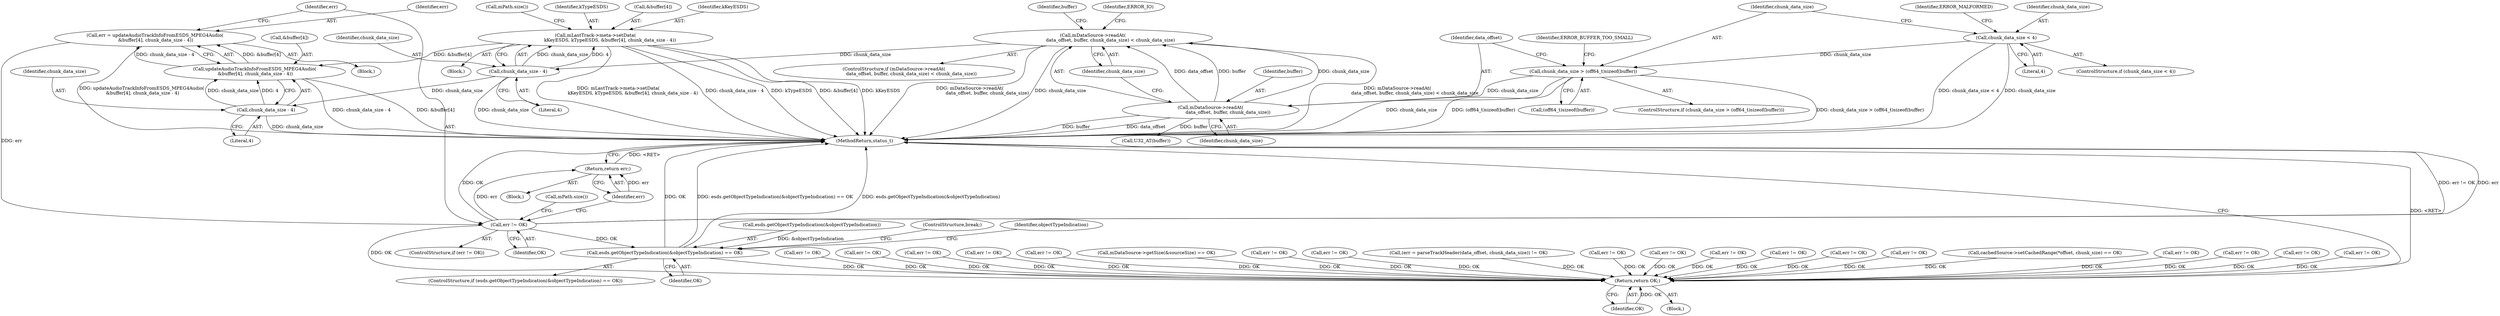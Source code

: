 digraph "0_Android_8a3a2f6ea7defe1a81bb32b3c9f3537f84749b9d@API" {
"1002687" [label="(Call,err = updateAudioTrackInfoFromESDS_MPEG4Audio(\n &buffer[4], chunk_data_size - 4))"];
"1002689" [label="(Call,updateAudioTrackInfoFromESDS_MPEG4Audio(\n &buffer[4], chunk_data_size - 4))"];
"1002659" [label="(Call,mLastTrack->meta->setData(\n                    kKeyESDS, kTypeESDS, &buffer[4], chunk_data_size - 4))"];
"1002666" [label="(Call,chunk_data_size - 4)"];
"1002636" [label="(Call,mDataSource->readAt(\n                        data_offset, buffer, chunk_data_size) < chunk_data_size)"];
"1002637" [label="(Call,mDataSource->readAt(\n                        data_offset, buffer, chunk_data_size))"];
"1002626" [label="(Call,chunk_data_size > (off64_t)sizeof(buffer))"];
"1002618" [label="(Call,chunk_data_size < 4)"];
"1002694" [label="(Call,chunk_data_size - 4)"];
"1002698" [label="(Call,err != OK)"];
"1002702" [label="(Return,return err;)"];
"1002724" [label="(Call,esds.getObjectTypeIndication(&objectTypeIndication) == OK)"];
"1003901" [label="(Return,return OK;)"];
"1003710" [label="(Call,err != OK)"];
"1002627" [label="(Identifier,chunk_data_size)"];
"1002672" [label="(Call,mPath.size())"];
"1002725" [label="(Call,esds.getObjectTypeIndication(&objectTypeIndication))"];
"1003902" [label="(Identifier,OK)"];
"1003432" [label="(Call,err != OK)"];
"1003063" [label="(Call,err != OK)"];
"1002524" [label="(Call,err != OK)"];
"1002638" [label="(Identifier,data_offset)"];
"1002620" [label="(Literal,4)"];
"1002555" [label="(Call,err != OK)"];
"1002666" [label="(Call,chunk_data_size - 4)"];
"1002695" [label="(Identifier,chunk_data_size)"];
"1002661" [label="(Identifier,kTypeESDS)"];
"1002623" [label="(Identifier,ERROR_MALFORMED)"];
"1002696" [label="(Literal,4)"];
"1002659" [label="(Call,mLastTrack->meta->setData(\n                    kKeyESDS, kTypeESDS, &buffer[4], chunk_data_size - 4))"];
"1002626" [label="(Call,chunk_data_size > (off64_t)sizeof(buffer))"];
"1000224" [label="(Call,mDataSource->getSize(&sourceSize) == OK)"];
"1002742" [label="(ControlStructure,break;)"];
"1002641" [label="(Identifier,chunk_data_size)"];
"1003901" [label="(Return,return OK;)"];
"1001661" [label="(Call,err != OK)"];
"1002689" [label="(Call,updateAudioTrackInfoFromESDS_MPEG4Audio(\n &buffer[4], chunk_data_size - 4))"];
"1002628" [label="(Call,(off64_t)sizeof(buffer))"];
"1002619" [label="(Identifier,chunk_data_size)"];
"1002697" [label="(ControlStructure,if (err != OK))"];
"1002707" [label="(Call,mPath.size())"];
"1002701" [label="(Block,)"];
"1002667" [label="(Identifier,chunk_data_size)"];
"1002724" [label="(Call,esds.getObjectTypeIndication(&objectTypeIndication) == OK)"];
"1002668" [label="(Literal,4)"];
"1002250" [label="(Call,err != OK)"];
"1002685" [label="(Block,)"];
"1001154" [label="(Call,(err = parseTrackHeader(data_offset, chunk_data_size)) != OK)"];
"1002612" [label="(Block,)"];
"1002647" [label="(Call,U32_AT(buffer))"];
"1002723" [label="(ControlStructure,if (esds.getObjectTypeIndication(&objectTypeIndication) == OK))"];
"1002699" [label="(Identifier,err)"];
"1002733" [label="(Identifier,objectTypeIndication)"];
"1002635" [label="(ControlStructure,if (mDataSource->readAt(\n                        data_offset, buffer, chunk_data_size) < chunk_data_size))"];
"1002702" [label="(Return,return err;)"];
"1002618" [label="(Call,chunk_data_size < 4)"];
"1002728" [label="(Identifier,OK)"];
"1002205" [label="(Call,err != OK)"];
"1003890" [label="(Call,err != OK)"];
"1002636" [label="(Call,mDataSource->readAt(\n                        data_offset, buffer, chunk_data_size) < chunk_data_size)"];
"1002662" [label="(Call,&buffer[4])"];
"1002700" [label="(Identifier,OK)"];
"1002639" [label="(Identifier,buffer)"];
"1003730" [label="(Call,err != OK)"];
"1000717" [label="(Call,err != OK)"];
"1002617" [label="(ControlStructure,if (chunk_data_size < 4))"];
"1002134" [label="(Call,err != OK)"];
"1002687" [label="(Call,err = updateAudioTrackInfoFromESDS_MPEG4Audio(\n &buffer[4], chunk_data_size - 4))"];
"1002688" [label="(Identifier,err)"];
"1002660" [label="(Identifier,kKeyESDS)"];
"1002637" [label="(Call,mDataSource->readAt(\n                        data_offset, buffer, chunk_data_size))"];
"1002648" [label="(Identifier,buffer)"];
"1001997" [label="(Call,err != OK)"];
"1000505" [label="(Call,cachedSource->setCachedRange(*offset, chunk_size) == OK)"];
"1003028" [label="(Call,err != OK)"];
"1002694" [label="(Call,chunk_data_size - 4)"];
"1002493" [label="(Call,err != OK)"];
"1002690" [label="(Call,&buffer[4])"];
"1002698" [label="(Call,err != OK)"];
"1002625" [label="(ControlStructure,if (chunk_data_size > (off64_t)sizeof(buffer)))"];
"1000620" [label="(Call,err != OK)"];
"1002634" [label="(Identifier,ERROR_BUFFER_TOO_SMALL)"];
"1002174" [label="(Call,err != OK)"];
"1000118" [label="(Block,)"];
"1002703" [label="(Identifier,err)"];
"1002644" [label="(Identifier,ERROR_IO)"];
"1002640" [label="(Identifier,chunk_data_size)"];
"1003903" [label="(MethodReturn,status_t)"];
"1002687" -> "1002685"  [label="AST: "];
"1002687" -> "1002689"  [label="CFG: "];
"1002688" -> "1002687"  [label="AST: "];
"1002689" -> "1002687"  [label="AST: "];
"1002699" -> "1002687"  [label="CFG: "];
"1002687" -> "1003903"  [label="DDG: updateAudioTrackInfoFromESDS_MPEG4Audio(\n &buffer[4], chunk_data_size - 4)"];
"1002689" -> "1002687"  [label="DDG: &buffer[4]"];
"1002689" -> "1002687"  [label="DDG: chunk_data_size - 4"];
"1002687" -> "1002698"  [label="DDG: err"];
"1002689" -> "1002694"  [label="CFG: "];
"1002690" -> "1002689"  [label="AST: "];
"1002694" -> "1002689"  [label="AST: "];
"1002689" -> "1003903"  [label="DDG: chunk_data_size - 4"];
"1002689" -> "1003903"  [label="DDG: &buffer[4]"];
"1002659" -> "1002689"  [label="DDG: &buffer[4]"];
"1002694" -> "1002689"  [label="DDG: chunk_data_size"];
"1002694" -> "1002689"  [label="DDG: 4"];
"1002659" -> "1002612"  [label="AST: "];
"1002659" -> "1002666"  [label="CFG: "];
"1002660" -> "1002659"  [label="AST: "];
"1002661" -> "1002659"  [label="AST: "];
"1002662" -> "1002659"  [label="AST: "];
"1002666" -> "1002659"  [label="AST: "];
"1002672" -> "1002659"  [label="CFG: "];
"1002659" -> "1003903"  [label="DDG: mLastTrack->meta->setData(\n                    kKeyESDS, kTypeESDS, &buffer[4], chunk_data_size - 4)"];
"1002659" -> "1003903"  [label="DDG: chunk_data_size - 4"];
"1002659" -> "1003903"  [label="DDG: kTypeESDS"];
"1002659" -> "1003903"  [label="DDG: &buffer[4]"];
"1002659" -> "1003903"  [label="DDG: kKeyESDS"];
"1002666" -> "1002659"  [label="DDG: chunk_data_size"];
"1002666" -> "1002659"  [label="DDG: 4"];
"1002666" -> "1002668"  [label="CFG: "];
"1002667" -> "1002666"  [label="AST: "];
"1002668" -> "1002666"  [label="AST: "];
"1002666" -> "1003903"  [label="DDG: chunk_data_size"];
"1002636" -> "1002666"  [label="DDG: chunk_data_size"];
"1002666" -> "1002694"  [label="DDG: chunk_data_size"];
"1002636" -> "1002635"  [label="AST: "];
"1002636" -> "1002641"  [label="CFG: "];
"1002637" -> "1002636"  [label="AST: "];
"1002641" -> "1002636"  [label="AST: "];
"1002644" -> "1002636"  [label="CFG: "];
"1002648" -> "1002636"  [label="CFG: "];
"1002636" -> "1003903"  [label="DDG: mDataSource->readAt(\n                        data_offset, buffer, chunk_data_size) < chunk_data_size"];
"1002636" -> "1003903"  [label="DDG: mDataSource->readAt(\n                        data_offset, buffer, chunk_data_size)"];
"1002636" -> "1003903"  [label="DDG: chunk_data_size"];
"1002637" -> "1002636"  [label="DDG: data_offset"];
"1002637" -> "1002636"  [label="DDG: buffer"];
"1002637" -> "1002636"  [label="DDG: chunk_data_size"];
"1002637" -> "1002640"  [label="CFG: "];
"1002638" -> "1002637"  [label="AST: "];
"1002639" -> "1002637"  [label="AST: "];
"1002640" -> "1002637"  [label="AST: "];
"1002641" -> "1002637"  [label="CFG: "];
"1002637" -> "1003903"  [label="DDG: buffer"];
"1002637" -> "1003903"  [label="DDG: data_offset"];
"1002626" -> "1002637"  [label="DDG: chunk_data_size"];
"1002637" -> "1002647"  [label="DDG: buffer"];
"1002626" -> "1002625"  [label="AST: "];
"1002626" -> "1002628"  [label="CFG: "];
"1002627" -> "1002626"  [label="AST: "];
"1002628" -> "1002626"  [label="AST: "];
"1002634" -> "1002626"  [label="CFG: "];
"1002638" -> "1002626"  [label="CFG: "];
"1002626" -> "1003903"  [label="DDG: (off64_t)sizeof(buffer)"];
"1002626" -> "1003903"  [label="DDG: chunk_data_size > (off64_t)sizeof(buffer)"];
"1002626" -> "1003903"  [label="DDG: chunk_data_size"];
"1002618" -> "1002626"  [label="DDG: chunk_data_size"];
"1002618" -> "1002617"  [label="AST: "];
"1002618" -> "1002620"  [label="CFG: "];
"1002619" -> "1002618"  [label="AST: "];
"1002620" -> "1002618"  [label="AST: "];
"1002623" -> "1002618"  [label="CFG: "];
"1002627" -> "1002618"  [label="CFG: "];
"1002618" -> "1003903"  [label="DDG: chunk_data_size < 4"];
"1002618" -> "1003903"  [label="DDG: chunk_data_size"];
"1002694" -> "1002696"  [label="CFG: "];
"1002695" -> "1002694"  [label="AST: "];
"1002696" -> "1002694"  [label="AST: "];
"1002694" -> "1003903"  [label="DDG: chunk_data_size"];
"1002698" -> "1002697"  [label="AST: "];
"1002698" -> "1002700"  [label="CFG: "];
"1002699" -> "1002698"  [label="AST: "];
"1002700" -> "1002698"  [label="AST: "];
"1002703" -> "1002698"  [label="CFG: "];
"1002707" -> "1002698"  [label="CFG: "];
"1002698" -> "1003903"  [label="DDG: err != OK"];
"1002698" -> "1003903"  [label="DDG: err"];
"1002698" -> "1003903"  [label="DDG: OK"];
"1002698" -> "1002702"  [label="DDG: err"];
"1002698" -> "1002724"  [label="DDG: OK"];
"1002698" -> "1003901"  [label="DDG: OK"];
"1002702" -> "1002701"  [label="AST: "];
"1002702" -> "1002703"  [label="CFG: "];
"1002703" -> "1002702"  [label="AST: "];
"1003903" -> "1002702"  [label="CFG: "];
"1002702" -> "1003903"  [label="DDG: <RET>"];
"1002703" -> "1002702"  [label="DDG: err"];
"1002724" -> "1002723"  [label="AST: "];
"1002724" -> "1002728"  [label="CFG: "];
"1002725" -> "1002724"  [label="AST: "];
"1002728" -> "1002724"  [label="AST: "];
"1002733" -> "1002724"  [label="CFG: "];
"1002742" -> "1002724"  [label="CFG: "];
"1002724" -> "1003903"  [label="DDG: OK"];
"1002724" -> "1003903"  [label="DDG: esds.getObjectTypeIndication(&objectTypeIndication) == OK"];
"1002724" -> "1003903"  [label="DDG: esds.getObjectTypeIndication(&objectTypeIndication)"];
"1002725" -> "1002724"  [label="DDG: &objectTypeIndication"];
"1002724" -> "1003901"  [label="DDG: OK"];
"1003901" -> "1000118"  [label="AST: "];
"1003901" -> "1003902"  [label="CFG: "];
"1003902" -> "1003901"  [label="AST: "];
"1003903" -> "1003901"  [label="CFG: "];
"1003901" -> "1003903"  [label="DDG: <RET>"];
"1003902" -> "1003901"  [label="DDG: OK"];
"1000620" -> "1003901"  [label="DDG: OK"];
"1003063" -> "1003901"  [label="DDG: OK"];
"1003730" -> "1003901"  [label="DDG: OK"];
"1001997" -> "1003901"  [label="DDG: OK"];
"1001154" -> "1003901"  [label="DDG: OK"];
"1001661" -> "1003901"  [label="DDG: OK"];
"1000505" -> "1003901"  [label="DDG: OK"];
"1002134" -> "1003901"  [label="DDG: OK"];
"1002555" -> "1003901"  [label="DDG: OK"];
"1002493" -> "1003901"  [label="DDG: OK"];
"1002250" -> "1003901"  [label="DDG: OK"];
"1002205" -> "1003901"  [label="DDG: OK"];
"1003710" -> "1003901"  [label="DDG: OK"];
"1003028" -> "1003901"  [label="DDG: OK"];
"1002524" -> "1003901"  [label="DDG: OK"];
"1000224" -> "1003901"  [label="DDG: OK"];
"1003890" -> "1003901"  [label="DDG: OK"];
"1002174" -> "1003901"  [label="DDG: OK"];
"1000717" -> "1003901"  [label="DDG: OK"];
"1003432" -> "1003901"  [label="DDG: OK"];
}
